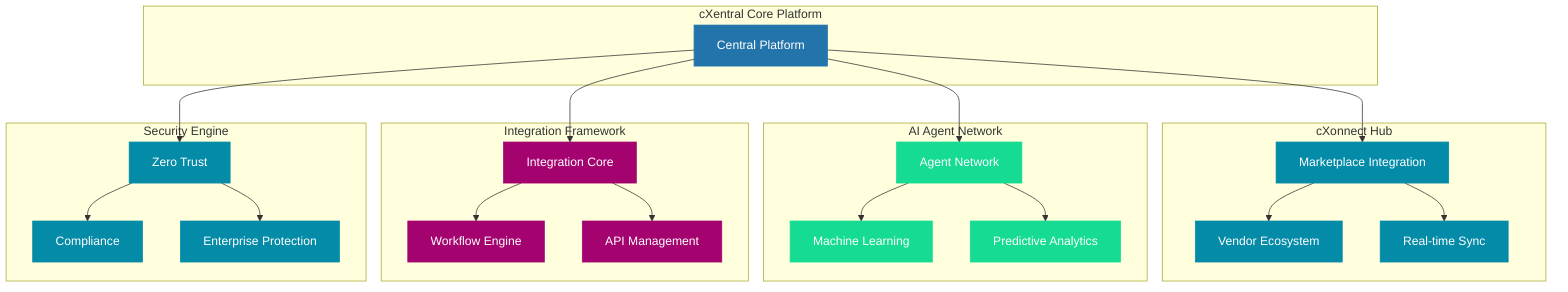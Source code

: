 graph TD
    subgraph Core[cXentral Core Platform]
        CP[Central Platform]
    end

    subgraph CX[cXonnect Hub]
        MP[Marketplace Integration]
        VE[Vendor Ecosystem]
        RT[Real-time Sync]
    end

    subgraph AI[AI Agent Network]
        AN[Agent Network]
        ML[Machine Learning]
        PR[Predictive Analytics]
    end

    subgraph IF[Integration Framework]
        IC[Integration Core]
        WF[Workflow Engine]
        API[API Management]
    end

    subgraph SE[Security Engine]
        ZT[Zero Trust]
        CM[Compliance]
        EP[Enterprise Protection]
    end

    CP --> MP
    CP --> AN
    CP --> IC
    CP --> ZT

    MP --> VE
    MP --> RT
    
    AN --> ML
    AN --> PR
    
    IC --> WF
    IC --> API
    
    ZT --> CM
    ZT --> EP

    classDef core fill:#2374AB,stroke:#2374AB,color:#fff
    classDef cx fill:#048BA8,stroke:#048BA8,color:#fff
    classDef ai fill:#16DB93,stroke:#16DB93,color:#fff
    classDef integration fill:#A4036F,stroke:#A4036F,color:#fff
    classDef security fill:#048BA8,stroke:#048BA8,color:#fff

    class CP core
    class MP,VE,RT cx
    class AN,ML,PR ai
    class IC,WF,API integration
    class ZT,CM,EP security